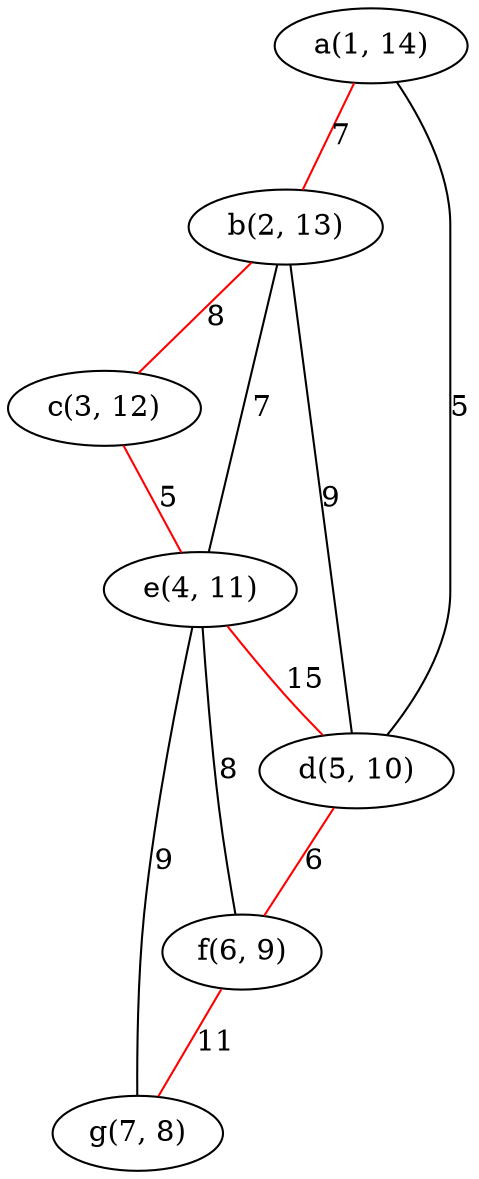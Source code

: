 graph g_1{
	"a(1, 14)" -- "b(2, 13)" [color=red  label = 7];
	"b(2, 13)" -- "c(3, 12)" [color=red  label = 8];
	"e(4, 11)" -- "d(5, 10)" [color=red  label = 15];
	"c(3, 12)" -- "e(4, 11)" [color=red  label = 5];
	"d(5, 10)" -- "f(6, 9)" [color=red  label = 6];
	"f(6, 9)" -- "g(7, 8)" [color=red  label = 11];
	"a(1, 14)" -- "d(5, 10)" [label = 5]
	"b(2, 13)" -- "d(5, 10)" [label = 9]
	"b(2, 13)" -- "e(4, 11)" [label = 7]
	"c(3, 12)";
	"d(5, 10)";
	"e(4, 11)" -- "f(6, 9)" [label = 8]
	"e(4, 11)" -- "g(7, 8)" [label = 9]
	"f(6, 9)";
	"g(7, 8)";
}
